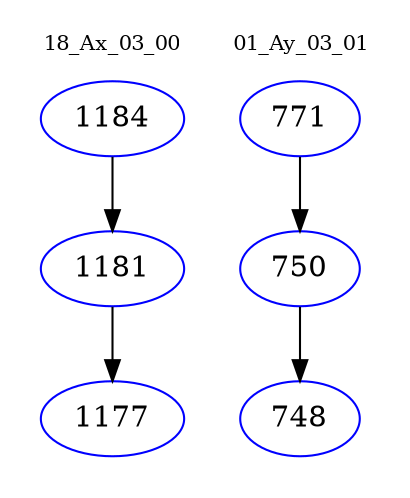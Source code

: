 digraph{
subgraph cluster_0 {
color = white
label = "18_Ax_03_00";
fontsize=10;
T0_1184 [label="1184", color="blue"]
T0_1184 -> T0_1181 [color="black"]
T0_1181 [label="1181", color="blue"]
T0_1181 -> T0_1177 [color="black"]
T0_1177 [label="1177", color="blue"]
}
subgraph cluster_1 {
color = white
label = "01_Ay_03_01";
fontsize=10;
T1_771 [label="771", color="blue"]
T1_771 -> T1_750 [color="black"]
T1_750 [label="750", color="blue"]
T1_750 -> T1_748 [color="black"]
T1_748 [label="748", color="blue"]
}
}
